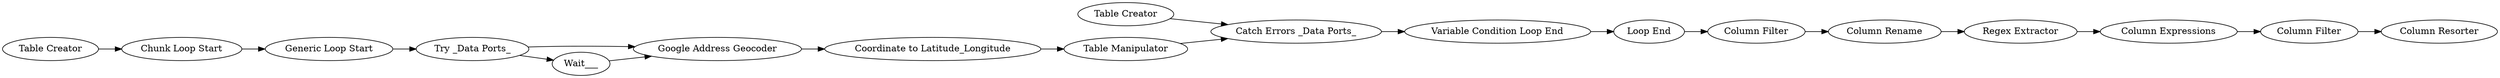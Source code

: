 digraph {
	43 -> 34
	49 -> 50
	31 -> 11
	50 -> 34
	15 -> 19
	46 -> 33
	34 -> 47
	20 -> 29
	10 -> 49
	16 -> 10
	29 -> 26
	33 -> 10
	19 -> 20
	11 -> 46
	26 -> 27
	47 -> 15
	33 -> 16
	27 -> 28
	16 [label=Wait___]
	27 [label="Column Filter"]
	20 [label="Column Rename"]
	43 [label="Table Creator"]
	50 [label="Table Manipulator"]
	49 [label="Coordinate to Latitude_Longitude"]
	34 [label="Catch Errors _Data Ports_"]
	29 [label="Regex Extractor"]
	28 [label="Column Resorter"]
	31 [label="Table Creator"]
	11 [label="Chunk Loop Start"]
	46 [label="Generic Loop Start"]
	26 [label="Column Expressions"]
	47 [label="Variable Condition Loop End"]
	15 [label="Loop End"]
	33 [label="Try _Data Ports_"]
	10 [label="Google Address Geocoder"]
	19 [label="Column Filter"]
	rankdir=LR
}
